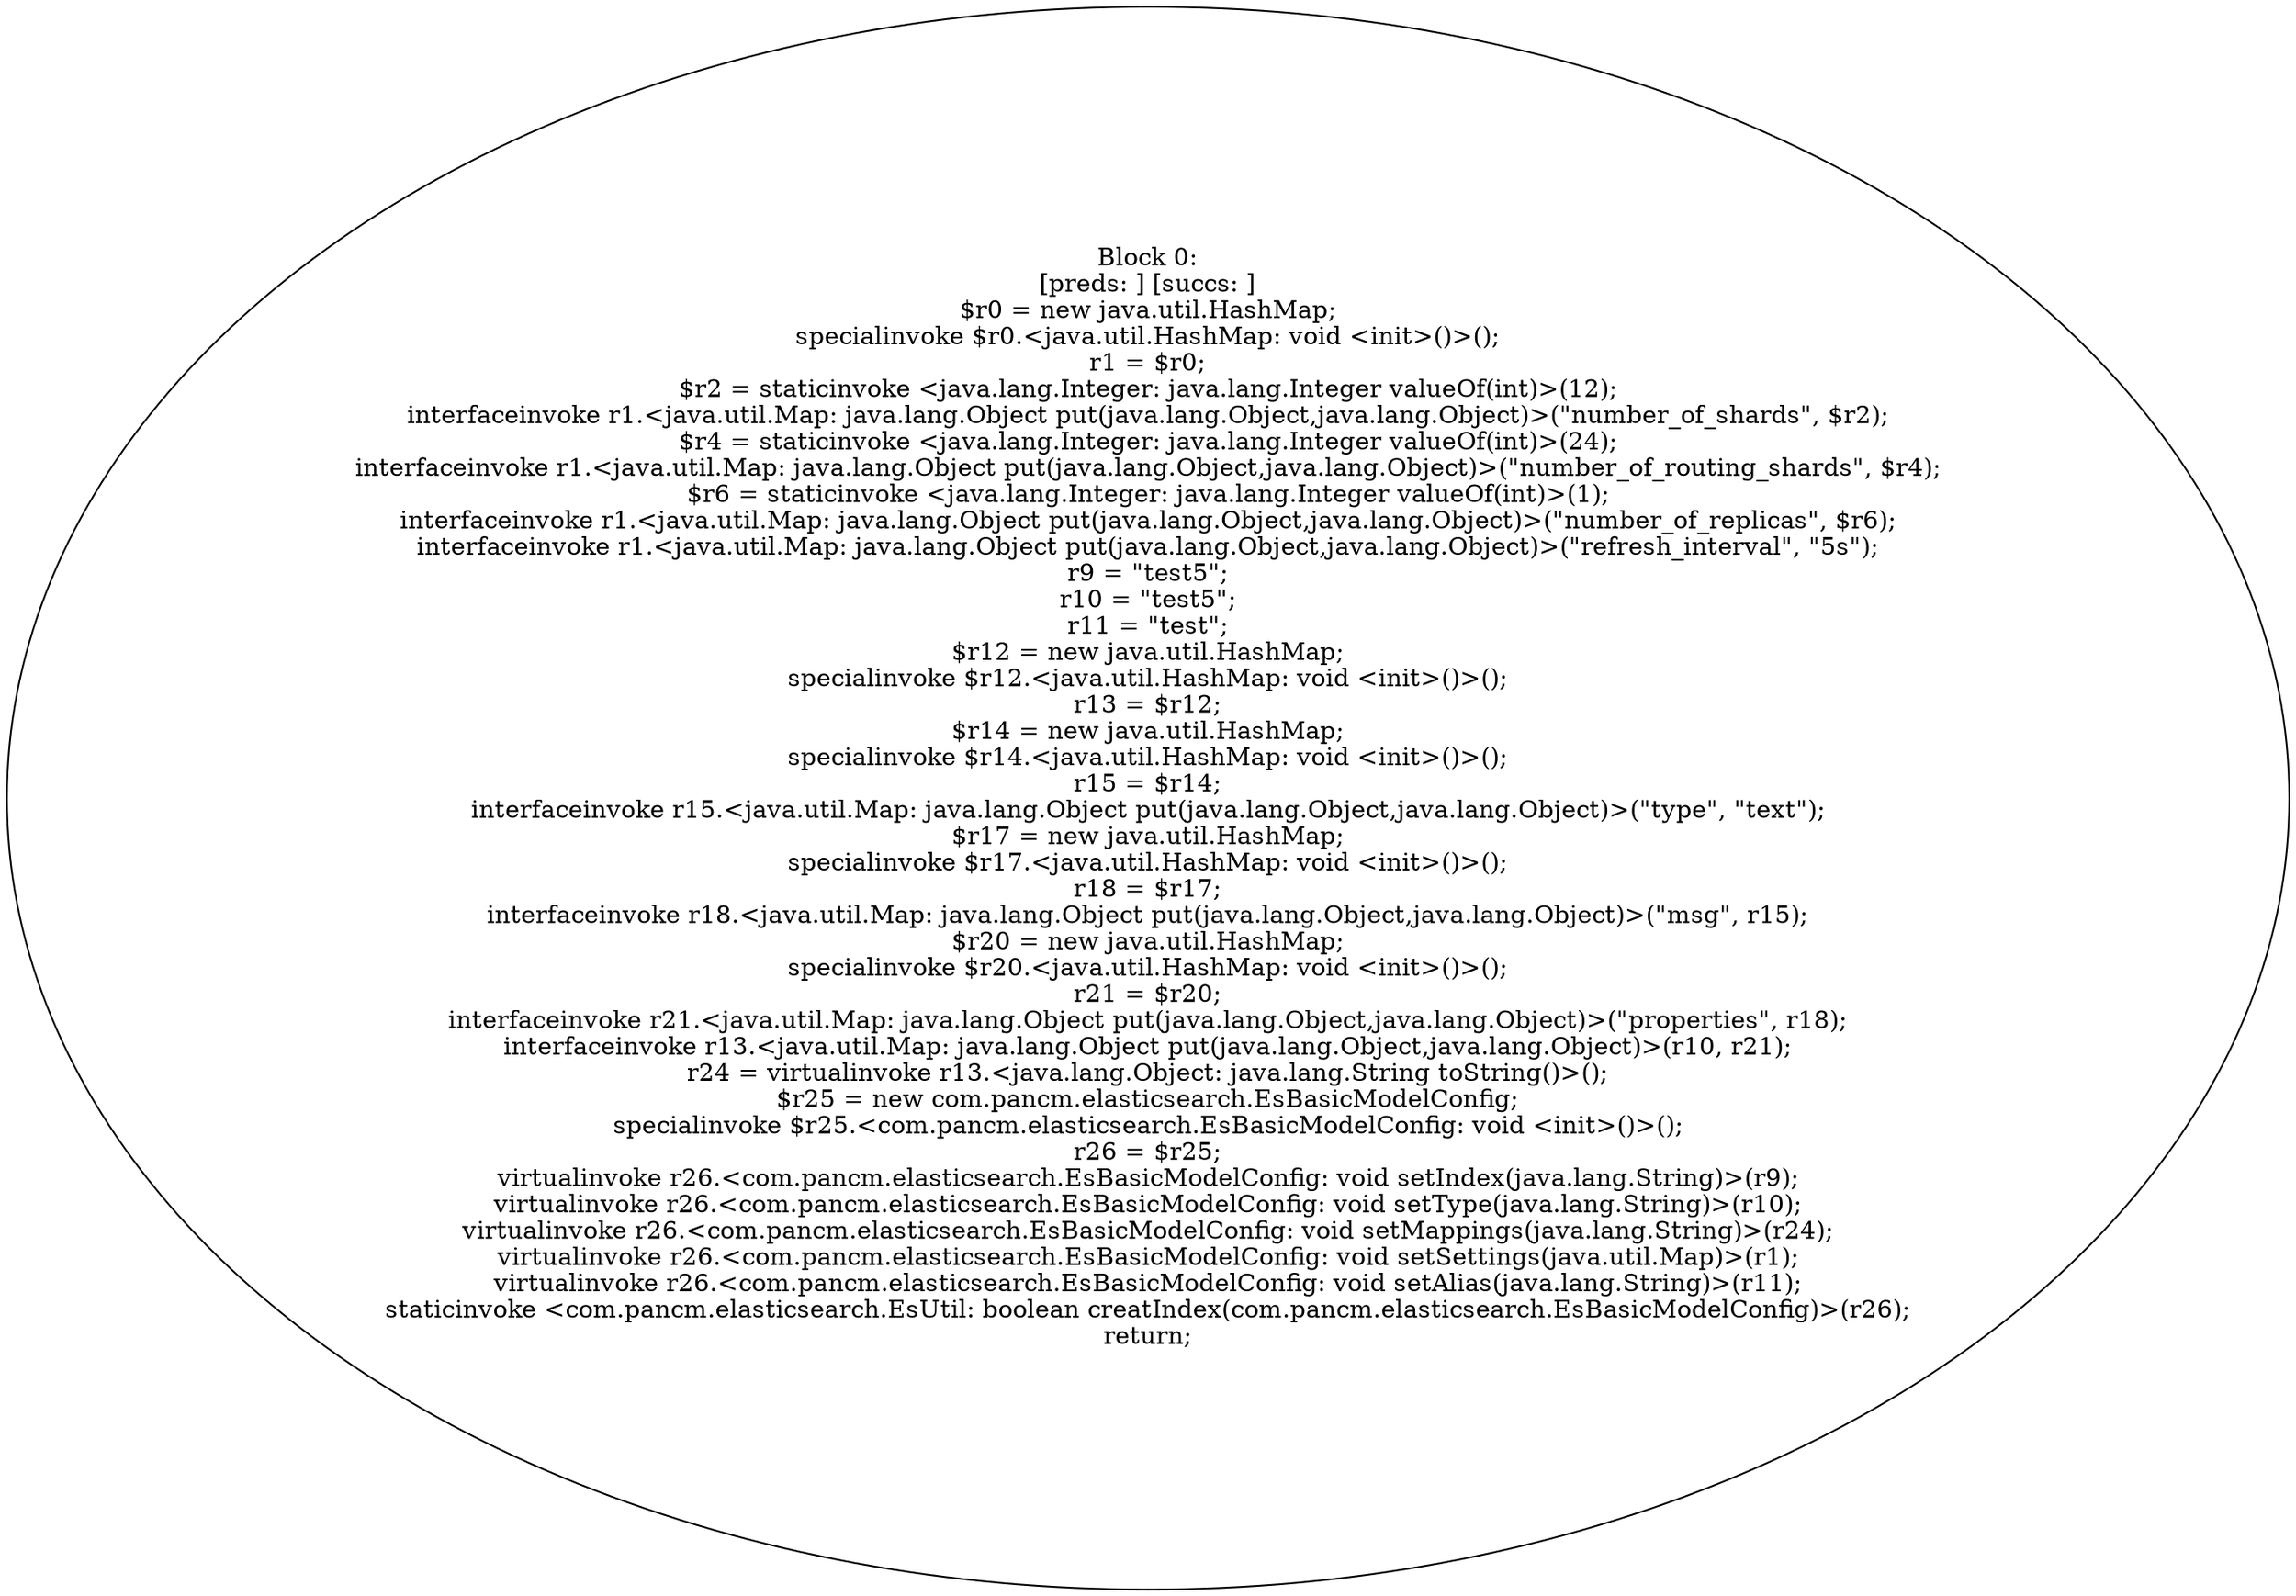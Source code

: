 digraph "unitGraph" {
    "Block 0:
[preds: ] [succs: ]
$r0 = new java.util.HashMap;
specialinvoke $r0.<java.util.HashMap: void <init>()>();
r1 = $r0;
$r2 = staticinvoke <java.lang.Integer: java.lang.Integer valueOf(int)>(12);
interfaceinvoke r1.<java.util.Map: java.lang.Object put(java.lang.Object,java.lang.Object)>(\"number_of_shards\", $r2);
$r4 = staticinvoke <java.lang.Integer: java.lang.Integer valueOf(int)>(24);
interfaceinvoke r1.<java.util.Map: java.lang.Object put(java.lang.Object,java.lang.Object)>(\"number_of_routing_shards\", $r4);
$r6 = staticinvoke <java.lang.Integer: java.lang.Integer valueOf(int)>(1);
interfaceinvoke r1.<java.util.Map: java.lang.Object put(java.lang.Object,java.lang.Object)>(\"number_of_replicas\", $r6);
interfaceinvoke r1.<java.util.Map: java.lang.Object put(java.lang.Object,java.lang.Object)>(\"refresh_interval\", \"5s\");
r9 = \"test5\";
r10 = \"test5\";
r11 = \"test\";
$r12 = new java.util.HashMap;
specialinvoke $r12.<java.util.HashMap: void <init>()>();
r13 = $r12;
$r14 = new java.util.HashMap;
specialinvoke $r14.<java.util.HashMap: void <init>()>();
r15 = $r14;
interfaceinvoke r15.<java.util.Map: java.lang.Object put(java.lang.Object,java.lang.Object)>(\"type\", \"text\");
$r17 = new java.util.HashMap;
specialinvoke $r17.<java.util.HashMap: void <init>()>();
r18 = $r17;
interfaceinvoke r18.<java.util.Map: java.lang.Object put(java.lang.Object,java.lang.Object)>(\"msg\", r15);
$r20 = new java.util.HashMap;
specialinvoke $r20.<java.util.HashMap: void <init>()>();
r21 = $r20;
interfaceinvoke r21.<java.util.Map: java.lang.Object put(java.lang.Object,java.lang.Object)>(\"properties\", r18);
interfaceinvoke r13.<java.util.Map: java.lang.Object put(java.lang.Object,java.lang.Object)>(r10, r21);
r24 = virtualinvoke r13.<java.lang.Object: java.lang.String toString()>();
$r25 = new com.pancm.elasticsearch.EsBasicModelConfig;
specialinvoke $r25.<com.pancm.elasticsearch.EsBasicModelConfig: void <init>()>();
r26 = $r25;
virtualinvoke r26.<com.pancm.elasticsearch.EsBasicModelConfig: void setIndex(java.lang.String)>(r9);
virtualinvoke r26.<com.pancm.elasticsearch.EsBasicModelConfig: void setType(java.lang.String)>(r10);
virtualinvoke r26.<com.pancm.elasticsearch.EsBasicModelConfig: void setMappings(java.lang.String)>(r24);
virtualinvoke r26.<com.pancm.elasticsearch.EsBasicModelConfig: void setSettings(java.util.Map)>(r1);
virtualinvoke r26.<com.pancm.elasticsearch.EsBasicModelConfig: void setAlias(java.lang.String)>(r11);
staticinvoke <com.pancm.elasticsearch.EsUtil: boolean creatIndex(com.pancm.elasticsearch.EsBasicModelConfig)>(r26);
return;
"
}
